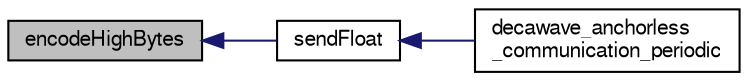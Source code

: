 digraph "encodeHighBytes"
{
  edge [fontname="FreeSans",fontsize="10",labelfontname="FreeSans",labelfontsize="10"];
  node [fontname="FreeSans",fontsize="10",shape=record];
  rankdir="LR";
  Node1 [label="encodeHighBytes",height=0.2,width=0.4,color="black", fillcolor="grey75", style="filled", fontcolor="black"];
  Node1 -> Node2 [dir="back",color="midnightblue",fontsize="10",style="solid",fontname="FreeSans"];
  Node2 [label="sendFloat",height=0.2,width=0.4,color="black", fillcolor="white", style="filled",URL="$decawave__anchorless__communication_8c.html#a9eb167d39464b41399db2f6748f14d4d",tooltip="Function that will send a float over serial. "];
  Node2 -> Node3 [dir="back",color="midnightblue",fontsize="10",style="solid",fontname="FreeSans"];
  Node3 [label="decawave_anchorless\l_communication_periodic",height=0.2,width=0.4,color="black", fillcolor="white", style="filled",URL="$decawave__anchorless__communication_8h.html#a666f8ed1285e6941cc47eeef8857a2bd",tooltip="This function periodically sends state data over the serial (which is received by the arduino) ..."];
}
